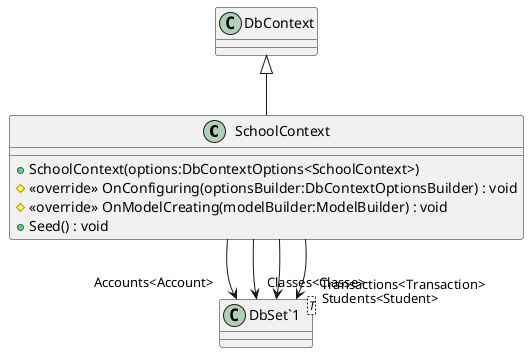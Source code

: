 @startuml
class SchoolContext {
    + SchoolContext(options:DbContextOptions<SchoolContext>)
    # <<override>> OnConfiguring(optionsBuilder:DbContextOptionsBuilder) : void
    # <<override>> OnModelCreating(modelBuilder:ModelBuilder) : void
    + Seed() : void
}
class "DbSet`1"<T> {
}
DbContext <|-- SchoolContext
SchoolContext --> "Accounts<Account>" "DbSet`1"
SchoolContext --> "Classes<Classe>" "DbSet`1"
SchoolContext --> "Students<Student>" "DbSet`1"
SchoolContext --> "Transactions<Transaction>" "DbSet`1"
@enduml
